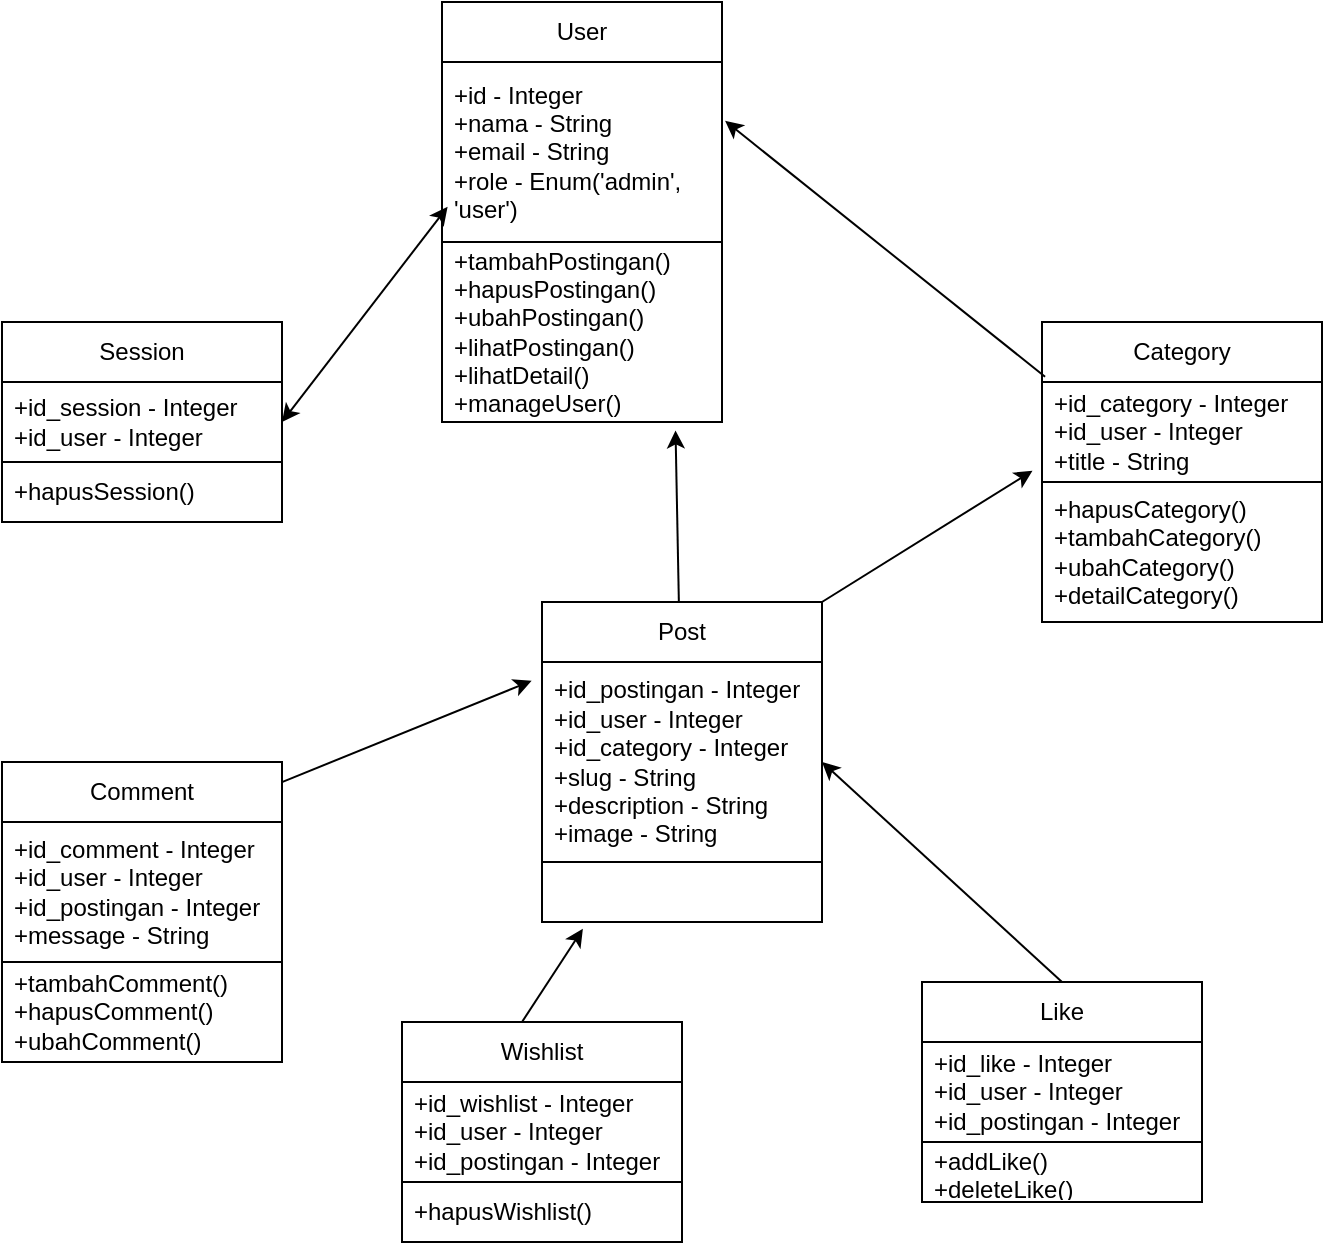 <mxfile version="22.0.4" type="github">
  <diagram id="C5RBs43oDa-KdzZeNtuy" name="Page-1">
    <mxGraphModel dx="1042" dy="1746" grid="1" gridSize="10" guides="1" tooltips="1" connect="1" arrows="1" fold="1" page="1" pageScale="1" pageWidth="827" pageHeight="1169" math="0" shadow="0">
      <root>
        <mxCell id="WIyWlLk6GJQsqaUBKTNV-0" />
        <mxCell id="WIyWlLk6GJQsqaUBKTNV-1" parent="WIyWlLk6GJQsqaUBKTNV-0" />
        <mxCell id="0vAVI_CeYrNlBZFJAkP3-2" value="User" style="swimlane;fontStyle=0;childLayout=stackLayout;horizontal=1;startSize=30;horizontalStack=0;resizeParent=1;resizeParentMax=0;resizeLast=0;collapsible=1;marginBottom=0;whiteSpace=wrap;html=1;" vertex="1" parent="WIyWlLk6GJQsqaUBKTNV-1">
          <mxGeometry x="330" y="-10" width="140" height="210" as="geometry" />
        </mxCell>
        <mxCell id="0vAVI_CeYrNlBZFJAkP3-3" value="+id - Integer&lt;br&gt;+nama - String&lt;br&gt;+email - String&lt;br&gt;+role - Enum(&#39;admin&#39;, &#39;user&#39;)" style="text;strokeColor=default;fillColor=none;align=left;verticalAlign=middle;spacingLeft=4;spacingRight=4;overflow=hidden;points=[[0,0.5],[1,0.5]];portConstraint=eastwest;rotatable=0;whiteSpace=wrap;html=1;" vertex="1" parent="0vAVI_CeYrNlBZFJAkP3-2">
          <mxGeometry y="30" width="140" height="90" as="geometry" />
        </mxCell>
        <mxCell id="0vAVI_CeYrNlBZFJAkP3-12" value="+tambahPostingan()&lt;br&gt;+hapusPostingan()&lt;br&gt;+ubahPostingan()&lt;br&gt;+lihatPostingan()&lt;br&gt;+lihatDetail()&lt;br&gt;+manageUser()" style="text;strokeColor=default;fillColor=none;align=left;verticalAlign=middle;spacingLeft=4;spacingRight=4;overflow=hidden;points=[[0,0.5],[1,0.5]];portConstraint=eastwest;rotatable=0;whiteSpace=wrap;html=1;" vertex="1" parent="0vAVI_CeYrNlBZFJAkP3-2">
          <mxGeometry y="120" width="140" height="90" as="geometry" />
        </mxCell>
        <mxCell id="0vAVI_CeYrNlBZFJAkP3-13" value="Post" style="swimlane;fontStyle=0;childLayout=stackLayout;horizontal=1;startSize=30;horizontalStack=0;resizeParent=1;resizeParentMax=0;resizeLast=0;collapsible=1;marginBottom=0;whiteSpace=wrap;html=1;" vertex="1" parent="WIyWlLk6GJQsqaUBKTNV-1">
          <mxGeometry x="380" y="290" width="140" height="160" as="geometry" />
        </mxCell>
        <mxCell id="0vAVI_CeYrNlBZFJAkP3-14" value="+id_postingan - Integer&lt;br&gt;+id_user - Integer&lt;br&gt;+id_category - Integer&lt;br&gt;+slug - String&lt;br&gt;+description - String&lt;br&gt;+image - String" style="text;strokeColor=default;fillColor=none;align=left;verticalAlign=middle;spacingLeft=4;spacingRight=4;overflow=hidden;points=[[0,0.5],[1,0.5]];portConstraint=eastwest;rotatable=0;whiteSpace=wrap;html=1;" vertex="1" parent="0vAVI_CeYrNlBZFJAkP3-13">
          <mxGeometry y="30" width="140" height="100" as="geometry" />
        </mxCell>
        <mxCell id="0vAVI_CeYrNlBZFJAkP3-18" value="" style="text;strokeColor=default;fillColor=none;align=left;verticalAlign=middle;spacingLeft=4;spacingRight=4;overflow=hidden;points=[[0,0.5],[1,0.5]];portConstraint=eastwest;rotatable=0;whiteSpace=wrap;html=1;" vertex="1" parent="0vAVI_CeYrNlBZFJAkP3-13">
          <mxGeometry y="130" width="140" height="30" as="geometry" />
        </mxCell>
        <mxCell id="0vAVI_CeYrNlBZFJAkP3-19" value="Session" style="swimlane;fontStyle=0;childLayout=stackLayout;horizontal=1;startSize=30;horizontalStack=0;resizeParent=1;resizeParentMax=0;resizeLast=0;collapsible=1;marginBottom=0;whiteSpace=wrap;html=1;" vertex="1" parent="WIyWlLk6GJQsqaUBKTNV-1">
          <mxGeometry x="110" y="150" width="140" height="100" as="geometry" />
        </mxCell>
        <mxCell id="0vAVI_CeYrNlBZFJAkP3-20" value="+id_session - Integer&lt;br&gt;+id_user - Integer" style="text;strokeColor=default;fillColor=none;align=left;verticalAlign=middle;spacingLeft=4;spacingRight=4;overflow=hidden;points=[[0,0.5],[1,0.5]];portConstraint=eastwest;rotatable=0;whiteSpace=wrap;html=1;" vertex="1" parent="0vAVI_CeYrNlBZFJAkP3-19">
          <mxGeometry y="30" width="140" height="40" as="geometry" />
        </mxCell>
        <mxCell id="0vAVI_CeYrNlBZFJAkP3-21" value="+hapusSession()" style="text;strokeColor=none;fillColor=none;align=left;verticalAlign=middle;spacingLeft=4;spacingRight=4;overflow=hidden;points=[[0,0.5],[1,0.5]];portConstraint=eastwest;rotatable=0;whiteSpace=wrap;html=1;" vertex="1" parent="0vAVI_CeYrNlBZFJAkP3-19">
          <mxGeometry y="70" width="140" height="30" as="geometry" />
        </mxCell>
        <mxCell id="0vAVI_CeYrNlBZFJAkP3-23" value="Category" style="swimlane;fontStyle=0;childLayout=stackLayout;horizontal=1;startSize=30;horizontalStack=0;resizeParent=1;resizeParentMax=0;resizeLast=0;collapsible=1;marginBottom=0;whiteSpace=wrap;html=1;" vertex="1" parent="WIyWlLk6GJQsqaUBKTNV-1">
          <mxGeometry x="630" y="150" width="140" height="150" as="geometry" />
        </mxCell>
        <mxCell id="0vAVI_CeYrNlBZFJAkP3-24" value="+id_category - Integer&lt;br&gt;+id_user - Integer&lt;br&gt;+title - String" style="text;strokeColor=default;fillColor=none;align=left;verticalAlign=middle;spacingLeft=4;spacingRight=4;overflow=hidden;points=[[0,0.5],[1,0.5]];portConstraint=eastwest;rotatable=0;whiteSpace=wrap;html=1;" vertex="1" parent="0vAVI_CeYrNlBZFJAkP3-23">
          <mxGeometry y="30" width="140" height="50" as="geometry" />
        </mxCell>
        <mxCell id="0vAVI_CeYrNlBZFJAkP3-25" value="+hapusCategory()&lt;br&gt;+tambahCategory()&lt;br&gt;+ubahCategory()&lt;br&gt;+detailCategory()" style="text;strokeColor=none;fillColor=none;align=left;verticalAlign=middle;spacingLeft=4;spacingRight=4;overflow=hidden;points=[[0,0.5],[1,0.5]];portConstraint=eastwest;rotatable=0;whiteSpace=wrap;html=1;" vertex="1" parent="0vAVI_CeYrNlBZFJAkP3-23">
          <mxGeometry y="80" width="140" height="70" as="geometry" />
        </mxCell>
        <mxCell id="0vAVI_CeYrNlBZFJAkP3-27" value="Comment" style="swimlane;fontStyle=0;childLayout=stackLayout;horizontal=1;startSize=30;horizontalStack=0;resizeParent=1;resizeParentMax=0;resizeLast=0;collapsible=1;marginBottom=0;whiteSpace=wrap;html=1;" vertex="1" parent="WIyWlLk6GJQsqaUBKTNV-1">
          <mxGeometry x="110" y="370" width="140" height="150" as="geometry" />
        </mxCell>
        <mxCell id="0vAVI_CeYrNlBZFJAkP3-28" value="+id_comment - Integer&lt;br&gt;+id_user - Integer&lt;br&gt;+id_postingan - Integer&lt;br&gt;+message - String" style="text;strokeColor=default;fillColor=none;align=left;verticalAlign=middle;spacingLeft=4;spacingRight=4;overflow=hidden;points=[[0,0.5],[1,0.5]];portConstraint=eastwest;rotatable=0;whiteSpace=wrap;html=1;" vertex="1" parent="0vAVI_CeYrNlBZFJAkP3-27">
          <mxGeometry y="30" width="140" height="70" as="geometry" />
        </mxCell>
        <mxCell id="0vAVI_CeYrNlBZFJAkP3-29" value="+tambahComment()&lt;br&gt;+hapusComment()&lt;br&gt;+ubahComment()" style="text;strokeColor=none;fillColor=none;align=left;verticalAlign=middle;spacingLeft=4;spacingRight=4;overflow=hidden;points=[[0,0.5],[1,0.5]];portConstraint=eastwest;rotatable=0;whiteSpace=wrap;html=1;" vertex="1" parent="0vAVI_CeYrNlBZFJAkP3-27">
          <mxGeometry y="100" width="140" height="50" as="geometry" />
        </mxCell>
        <mxCell id="0vAVI_CeYrNlBZFJAkP3-31" value="Wishlist" style="swimlane;fontStyle=0;childLayout=stackLayout;horizontal=1;startSize=30;horizontalStack=0;resizeParent=1;resizeParentMax=0;resizeLast=0;collapsible=1;marginBottom=0;whiteSpace=wrap;html=1;" vertex="1" parent="WIyWlLk6GJQsqaUBKTNV-1">
          <mxGeometry x="310" y="500" width="140" height="110" as="geometry" />
        </mxCell>
        <mxCell id="0vAVI_CeYrNlBZFJAkP3-32" value="+id_wishlist - Integer&lt;br&gt;+id_user - Integer&lt;br&gt;+id_postingan - Integer" style="text;strokeColor=default;fillColor=none;align=left;verticalAlign=middle;spacingLeft=4;spacingRight=4;overflow=hidden;points=[[0,0.5],[1,0.5]];portConstraint=eastwest;rotatable=0;whiteSpace=wrap;html=1;" vertex="1" parent="0vAVI_CeYrNlBZFJAkP3-31">
          <mxGeometry y="30" width="140" height="50" as="geometry" />
        </mxCell>
        <mxCell id="0vAVI_CeYrNlBZFJAkP3-33" value="+hapusWishlist()" style="text;strokeColor=none;fillColor=none;align=left;verticalAlign=middle;spacingLeft=4;spacingRight=4;overflow=hidden;points=[[0,0.5],[1,0.5]];portConstraint=eastwest;rotatable=0;whiteSpace=wrap;html=1;" vertex="1" parent="0vAVI_CeYrNlBZFJAkP3-31">
          <mxGeometry y="80" width="140" height="30" as="geometry" />
        </mxCell>
        <mxCell id="0vAVI_CeYrNlBZFJAkP3-35" value="Like" style="swimlane;fontStyle=0;childLayout=stackLayout;horizontal=1;startSize=30;horizontalStack=0;resizeParent=1;resizeParentMax=0;resizeLast=0;collapsible=1;marginBottom=0;whiteSpace=wrap;html=1;" vertex="1" parent="WIyWlLk6GJQsqaUBKTNV-1">
          <mxGeometry x="570" y="480" width="140" height="110" as="geometry" />
        </mxCell>
        <mxCell id="0vAVI_CeYrNlBZFJAkP3-36" value="+id_like - Integer&lt;br&gt;+id_user - Integer&lt;br&gt;+id_postingan - Integer" style="text;strokeColor=default;fillColor=none;align=left;verticalAlign=middle;spacingLeft=4;spacingRight=4;overflow=hidden;points=[[0,0.5],[1,0.5]];portConstraint=eastwest;rotatable=0;whiteSpace=wrap;html=1;" vertex="1" parent="0vAVI_CeYrNlBZFJAkP3-35">
          <mxGeometry y="30" width="140" height="50" as="geometry" />
        </mxCell>
        <mxCell id="0vAVI_CeYrNlBZFJAkP3-38" value="+addLike()&lt;br&gt;+deleteLike()" style="text;strokeColor=none;fillColor=none;align=left;verticalAlign=middle;spacingLeft=4;spacingRight=4;overflow=hidden;points=[[0,0.5],[1,0.5]];portConstraint=eastwest;rotatable=0;whiteSpace=wrap;html=1;" vertex="1" parent="0vAVI_CeYrNlBZFJAkP3-35">
          <mxGeometry y="80" width="140" height="30" as="geometry" />
        </mxCell>
        <mxCell id="0vAVI_CeYrNlBZFJAkP3-40" value="" style="endArrow=classic;startArrow=classic;html=1;rounded=0;exitX=1;exitY=0.5;exitDx=0;exitDy=0;entryX=0.02;entryY=0.804;entryDx=0;entryDy=0;entryPerimeter=0;" edge="1" parent="WIyWlLk6GJQsqaUBKTNV-1" source="0vAVI_CeYrNlBZFJAkP3-20" target="0vAVI_CeYrNlBZFJAkP3-3">
          <mxGeometry width="50" height="50" relative="1" as="geometry">
            <mxPoint x="370" y="330" as="sourcePoint" />
            <mxPoint x="420" y="280" as="targetPoint" />
          </mxGeometry>
        </mxCell>
        <mxCell id="0vAVI_CeYrNlBZFJAkP3-43" value="" style="endArrow=classic;html=1;rounded=0;entryX=-0.034;entryY=0.888;entryDx=0;entryDy=0;entryPerimeter=0;exitX=1;exitY=0;exitDx=0;exitDy=0;" edge="1" parent="WIyWlLk6GJQsqaUBKTNV-1" source="0vAVI_CeYrNlBZFJAkP3-13" target="0vAVI_CeYrNlBZFJAkP3-24">
          <mxGeometry width="50" height="50" relative="1" as="geometry">
            <mxPoint x="520" y="363.4" as="sourcePoint" />
            <mxPoint x="626.36" y="190.0" as="targetPoint" />
          </mxGeometry>
        </mxCell>
        <mxCell id="0vAVI_CeYrNlBZFJAkP3-45" value="" style="endArrow=classic;html=1;rounded=0;entryX=0.834;entryY=1.047;entryDx=0;entryDy=0;entryPerimeter=0;" edge="1" parent="WIyWlLk6GJQsqaUBKTNV-1" source="0vAVI_CeYrNlBZFJAkP3-13" target="0vAVI_CeYrNlBZFJAkP3-12">
          <mxGeometry width="50" height="50" relative="1" as="geometry">
            <mxPoint x="492" y="514" as="sourcePoint" />
            <mxPoint x="440" y="200" as="targetPoint" />
          </mxGeometry>
        </mxCell>
        <mxCell id="0vAVI_CeYrNlBZFJAkP3-46" value="" style="endArrow=classic;html=1;rounded=0;exitX=1;exitY=0.067;exitDx=0;exitDy=0;exitPerimeter=0;entryX=-0.037;entryY=0.094;entryDx=0;entryDy=0;entryPerimeter=0;" edge="1" parent="WIyWlLk6GJQsqaUBKTNV-1" source="0vAVI_CeYrNlBZFJAkP3-27" target="0vAVI_CeYrNlBZFJAkP3-14">
          <mxGeometry width="50" height="50" relative="1" as="geometry">
            <mxPoint x="370" y="410" as="sourcePoint" />
            <mxPoint x="420" y="360" as="targetPoint" />
          </mxGeometry>
        </mxCell>
        <mxCell id="0vAVI_CeYrNlBZFJAkP3-47" value="" style="endArrow=classic;html=1;rounded=0;entryX=0.146;entryY=1.113;entryDx=0;entryDy=0;entryPerimeter=0;" edge="1" parent="WIyWlLk6GJQsqaUBKTNV-1" target="0vAVI_CeYrNlBZFJAkP3-18">
          <mxGeometry width="50" height="50" relative="1" as="geometry">
            <mxPoint x="370" y="500" as="sourcePoint" />
            <mxPoint x="420" y="450" as="targetPoint" />
          </mxGeometry>
        </mxCell>
        <mxCell id="0vAVI_CeYrNlBZFJAkP3-48" value="" style="endArrow=classic;html=1;rounded=0;entryX=1;entryY=0.5;entryDx=0;entryDy=0;exitX=0.5;exitY=0;exitDx=0;exitDy=0;" edge="1" parent="WIyWlLk6GJQsqaUBKTNV-1" source="0vAVI_CeYrNlBZFJAkP3-35" target="0vAVI_CeYrNlBZFJAkP3-14">
          <mxGeometry width="50" height="50" relative="1" as="geometry">
            <mxPoint x="370" y="500" as="sourcePoint" />
            <mxPoint x="420" y="450" as="targetPoint" />
          </mxGeometry>
        </mxCell>
        <mxCell id="0vAVI_CeYrNlBZFJAkP3-42" value="" style="endArrow=classic;html=1;rounded=0;entryX=1.011;entryY=0.327;entryDx=0;entryDy=0;exitX=0.011;exitY=-0.052;exitDx=0;exitDy=0;exitPerimeter=0;entryPerimeter=0;" edge="1" parent="WIyWlLk6GJQsqaUBKTNV-1" source="0vAVI_CeYrNlBZFJAkP3-24" target="0vAVI_CeYrNlBZFJAkP3-3">
          <mxGeometry width="50" height="50" relative="1" as="geometry">
            <mxPoint x="470" y="65" as="sourcePoint" />
            <mxPoint x="648.74" y="150.0" as="targetPoint" />
          </mxGeometry>
        </mxCell>
      </root>
    </mxGraphModel>
  </diagram>
</mxfile>
